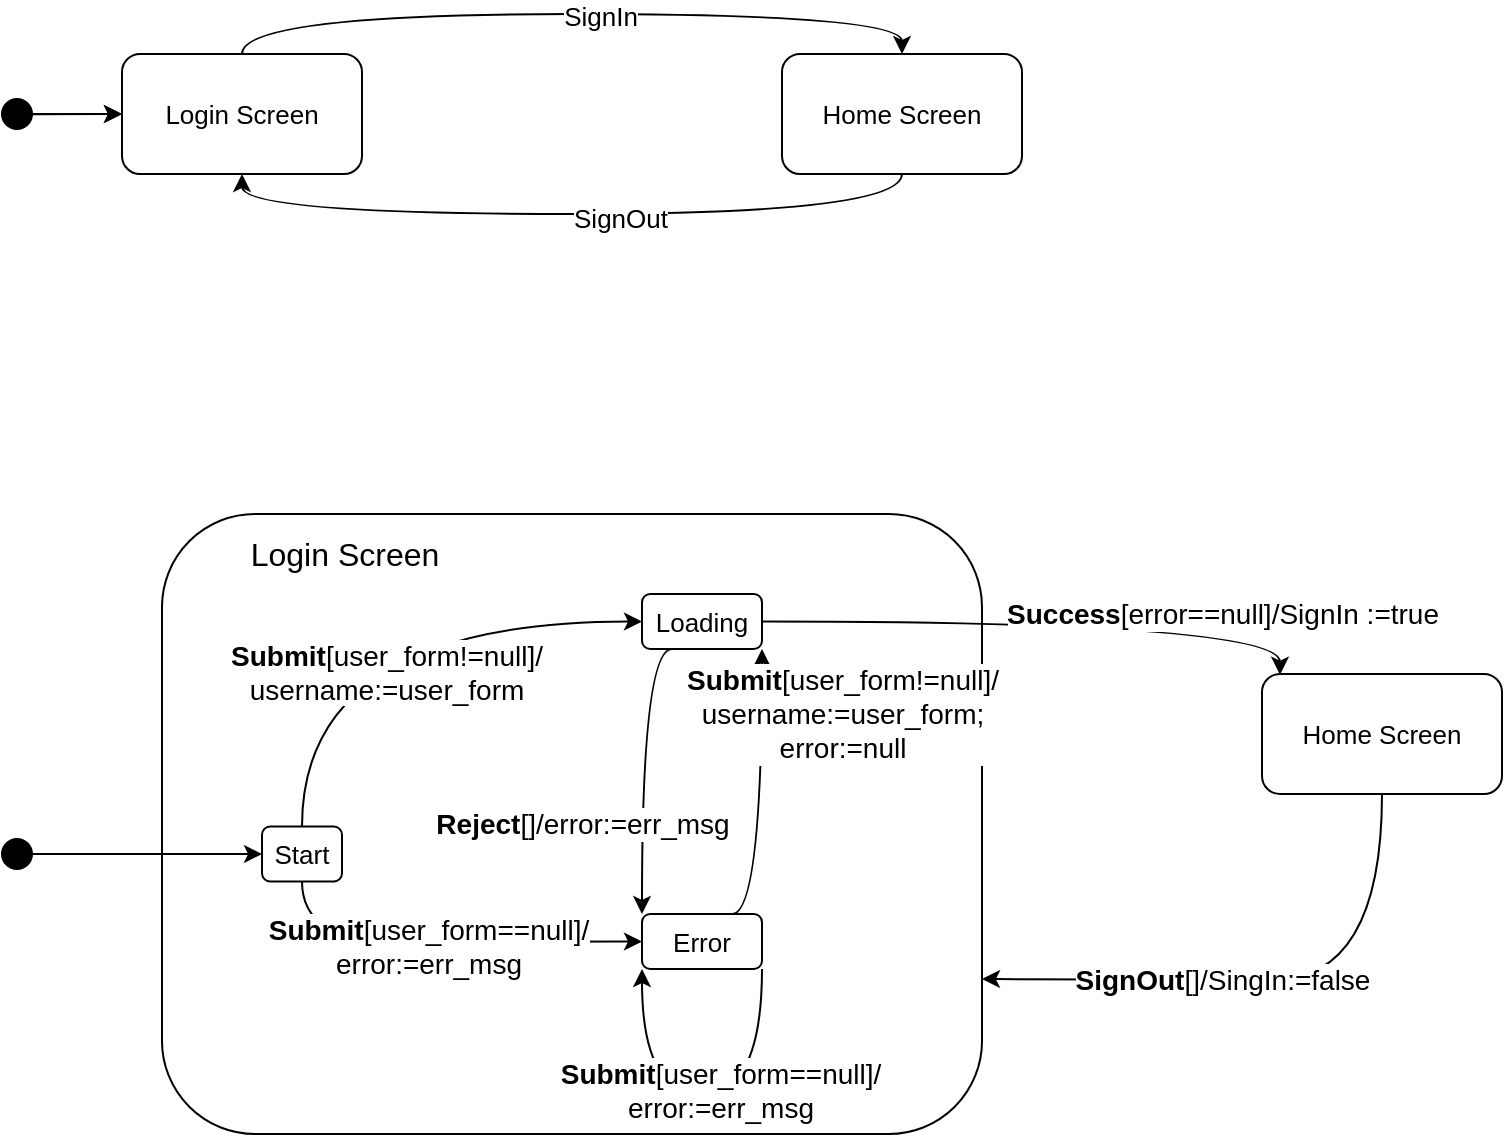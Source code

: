 <mxfile version="14.6.13" type="device" pages="3"><diagram id="0gwEXy1yVFCpDXuD06NH" name="ESFM vs FSM"><mxGraphModel dx="1422" dy="822" grid="0" gridSize="10" guides="1" tooltips="1" connect="1" arrows="1" fold="1" page="1" pageScale="1" pageWidth="850" pageHeight="1100" math="0" shadow="0"><root><mxCell id="0"/><mxCell id="1" parent="0"/><mxCell id="PR4D3I6Z2Fb1omW7vo3H-8" style="edgeStyle=orthogonalEdgeStyle;curved=1;orthogonalLoop=1;jettySize=auto;html=1;entryX=0.5;entryY=0;entryDx=0;entryDy=0;fontSize=13;" parent="1" source="PR4D3I6Z2Fb1omW7vo3H-1" target="PR4D3I6Z2Fb1omW7vo3H-2" edge="1"><mxGeometry relative="1" as="geometry"><Array as="points"><mxPoint x="190" y="300"/><mxPoint x="520" y="300"/></Array></mxGeometry></mxCell><mxCell id="PR4D3I6Z2Fb1omW7vo3H-9" value="&lt;font style=&quot;font-size: 13px;&quot;&gt;SignIn&lt;/font&gt;" style="edgeLabel;html=1;align=center;verticalAlign=middle;resizable=0;points=[];fontSize=13;" parent="PR4D3I6Z2Fb1omW7vo3H-8" vertex="1" connectable="0"><mxGeometry x="0.075" y="-1" relative="1" as="geometry"><mxPoint as="offset"/></mxGeometry></mxCell><mxCell id="PR4D3I6Z2Fb1omW7vo3H-1" value="Login Screen" style="rounded=1;whiteSpace=wrap;html=1;fontSize=13;" parent="1" vertex="1"><mxGeometry x="130" y="320" width="120" height="60" as="geometry"/></mxCell><mxCell id="PR4D3I6Z2Fb1omW7vo3H-10" style="edgeStyle=orthogonalEdgeStyle;curved=1;orthogonalLoop=1;jettySize=auto;html=1;entryX=0.5;entryY=1;entryDx=0;entryDy=0;fontSize=13;" parent="1" source="PR4D3I6Z2Fb1omW7vo3H-2" target="PR4D3I6Z2Fb1omW7vo3H-1" edge="1"><mxGeometry relative="1" as="geometry"><Array as="points"><mxPoint x="520" y="400"/><mxPoint x="190" y="400"/></Array></mxGeometry></mxCell><mxCell id="PR4D3I6Z2Fb1omW7vo3H-11" value="&lt;font style=&quot;font-size: 13px;&quot;&gt;SignOut&lt;/font&gt;" style="edgeLabel;html=1;align=center;verticalAlign=middle;resizable=0;points=[];fontSize=13;" parent="PR4D3I6Z2Fb1omW7vo3H-10" vertex="1" connectable="0"><mxGeometry x="-0.13" y="2" relative="1" as="geometry"><mxPoint as="offset"/></mxGeometry></mxCell><mxCell id="PR4D3I6Z2Fb1omW7vo3H-2" value="Home Screen" style="rounded=1;whiteSpace=wrap;html=1;fontSize=13;" parent="1" vertex="1"><mxGeometry x="460" y="320" width="120" height="60" as="geometry"/></mxCell><mxCell id="EQmkCcw8sAuk17dV9CFy-1" value="" style="endArrow=classic;html=1;entryX=0;entryY=0.5;entryDx=0;entryDy=0;startArrow=none;fontSize=13;" parent="1" source="EQmkCcw8sAuk17dV9CFy-2" target="PR4D3I6Z2Fb1omW7vo3H-1" edge="1"><mxGeometry width="50" height="50" relative="1" as="geometry"><mxPoint x="50" y="350" as="sourcePoint"/><mxPoint x="50" y="320" as="targetPoint"/></mxGeometry></mxCell><mxCell id="EQmkCcw8sAuk17dV9CFy-3" value="" style="edgeStyle=orthogonalEdgeStyle;rounded=0;orthogonalLoop=1;jettySize=auto;html=1;fontSize=13;" parent="1" source="EQmkCcw8sAuk17dV9CFy-2" target="PR4D3I6Z2Fb1omW7vo3H-1" edge="1"><mxGeometry relative="1" as="geometry"/></mxCell><mxCell id="EQmkCcw8sAuk17dV9CFy-2" value="" style="ellipse;whiteSpace=wrap;html=1;aspect=fixed;fillColor=#000000;fontSize=13;" parent="1" vertex="1"><mxGeometry x="70" y="342.5" width="15" height="15" as="geometry"/></mxCell><mxCell id="EQmkCcw8sAuk17dV9CFy-5" value="" style="endArrow=none;html=1;entryX=0;entryY=0.5;entryDx=0;entryDy=0;exitX=1;exitY=0.5;exitDx=0;exitDy=0;fontSize=13;" parent="1" source="EQmkCcw8sAuk17dV9CFy-2" target="EQmkCcw8sAuk17dV9CFy-2" edge="1"><mxGeometry width="50" height="50" relative="1" as="geometry"><mxPoint x="50" y="350" as="sourcePoint"/><mxPoint x="130" y="350" as="targetPoint"/></mxGeometry></mxCell><mxCell id="EQmkCcw8sAuk17dV9CFy-10" value="" style="rounded=1;whiteSpace=wrap;html=1;fontSize=13;" parent="1" vertex="1"><mxGeometry x="150" y="550" width="410" height="310" as="geometry"/></mxCell><mxCell id="EQmkCcw8sAuk17dV9CFy-14" value="" style="endArrow=classic;html=1;startArrow=none;entryX=0;entryY=0.5;entryDx=0;entryDy=0;fontSize=13;" parent="1" source="EQmkCcw8sAuk17dV9CFy-16" target="EQmkCcw8sAuk17dV9CFy-18" edge="1"><mxGeometry width="50" height="50" relative="1" as="geometry"><mxPoint x="190" y="640" as="sourcePoint"/><mxPoint x="140" y="770" as="targetPoint"/></mxGeometry></mxCell><mxCell id="EQmkCcw8sAuk17dV9CFy-16" value="" style="ellipse;whiteSpace=wrap;html=1;aspect=fixed;fillColor=#000000;fontSize=13;" parent="1" vertex="1"><mxGeometry x="70" y="712.5" width="15" height="15" as="geometry"/></mxCell><mxCell id="EQmkCcw8sAuk17dV9CFy-17" value="" style="endArrow=none;html=1;entryX=0;entryY=0.5;entryDx=0;entryDy=0;exitX=1;exitY=0.5;exitDx=0;exitDy=0;fontSize=13;" parent="1" source="EQmkCcw8sAuk17dV9CFy-16" target="EQmkCcw8sAuk17dV9CFy-16" edge="1"><mxGeometry width="50" height="50" relative="1" as="geometry"><mxPoint x="190" y="640" as="sourcePoint"/><mxPoint x="270" y="640" as="targetPoint"/></mxGeometry></mxCell><mxCell id="EQmkCcw8sAuk17dV9CFy-21" style="edgeStyle=orthogonalEdgeStyle;orthogonalLoop=1;jettySize=auto;html=1;entryX=0;entryY=0.5;entryDx=0;entryDy=0;fontColor=#000000;curved=1;fontSize=13;" parent="1" source="EQmkCcw8sAuk17dV9CFy-18" target="EQmkCcw8sAuk17dV9CFy-19" edge="1"><mxGeometry relative="1" as="geometry"><Array as="points"><mxPoint x="220" y="604"/></Array></mxGeometry></mxCell><mxCell id="EQmkCcw8sAuk17dV9CFy-25" value="&lt;b&gt;Submit&lt;/b&gt;[user_form!=null]/&lt;br style=&quot;font-size: 14px&quot;&gt;username:=user_form" style="edgeLabel;html=1;align=center;verticalAlign=middle;resizable=0;points=[];fontColor=#000000;fontSize=14;" parent="EQmkCcw8sAuk17dV9CFy-21" vertex="1" connectable="0"><mxGeometry x="0.057" y="-25" relative="1" as="geometry"><mxPoint as="offset"/></mxGeometry></mxCell><mxCell id="EQmkCcw8sAuk17dV9CFy-28" style="edgeStyle=orthogonalEdgeStyle;curved=1;orthogonalLoop=1;jettySize=auto;html=1;entryX=0;entryY=0.5;entryDx=0;entryDy=0;fontColor=#000000;fontSize=13;" parent="1" source="EQmkCcw8sAuk17dV9CFy-18" target="EQmkCcw8sAuk17dV9CFy-20" edge="1"><mxGeometry relative="1" as="geometry"><Array as="points"><mxPoint x="220" y="764"/><mxPoint x="315" y="764"/></Array></mxGeometry></mxCell><mxCell id="EQmkCcw8sAuk17dV9CFy-29" value="&lt;b&gt;Submit&lt;/b&gt;[user_form==null]/&lt;br style=&quot;font-size: 14px&quot;&gt;error:=err_msg" style="edgeLabel;html=1;align=center;verticalAlign=middle;resizable=0;points=[];fontColor=#000000;fontSize=14;" parent="EQmkCcw8sAuk17dV9CFy-28" vertex="1" connectable="0"><mxGeometry x="-0.073" y="-2" relative="1" as="geometry"><mxPoint as="offset"/></mxGeometry></mxCell><mxCell id="EQmkCcw8sAuk17dV9CFy-18" value="Start" style="rounded=1;whiteSpace=wrap;html=1;fillColor=#FFFFFF;fontSize=13;" parent="1" vertex="1"><mxGeometry x="200" y="706.25" width="40" height="27.5" as="geometry"/></mxCell><mxCell id="EQmkCcw8sAuk17dV9CFy-22" style="edgeStyle=orthogonalEdgeStyle;curved=1;orthogonalLoop=1;jettySize=auto;html=1;entryX=0;entryY=0;entryDx=0;entryDy=0;fontColor=#000000;exitX=0.25;exitY=1;exitDx=0;exitDy=0;fontSize=13;" parent="1" source="EQmkCcw8sAuk17dV9CFy-19" target="EQmkCcw8sAuk17dV9CFy-20" edge="1"><mxGeometry relative="1" as="geometry"><Array as="points"><mxPoint x="390" y="618"/></Array></mxGeometry></mxCell><mxCell id="EQmkCcw8sAuk17dV9CFy-26" value="&lt;b&gt;Reject&lt;/b&gt;[]/error:=err_msg" style="edgeLabel;html=1;align=center;verticalAlign=middle;resizable=0;points=[];fontColor=#000000;fontSize=14;" parent="EQmkCcw8sAuk17dV9CFy-22" vertex="1" connectable="0"><mxGeometry x="-0.204" y="2" relative="1" as="geometry"><mxPoint x="-32" y="44" as="offset"/></mxGeometry></mxCell><mxCell id="EQmkCcw8sAuk17dV9CFy-24" style="edgeStyle=orthogonalEdgeStyle;curved=1;orthogonalLoop=1;jettySize=auto;html=1;fontColor=#000000;entryX=0.075;entryY=0.006;entryDx=0;entryDy=0;entryPerimeter=0;fontSize=13;" parent="1" source="EQmkCcw8sAuk17dV9CFy-19" target="EQmkCcw8sAuk17dV9CFy-33" edge="1"><mxGeometry relative="1" as="geometry"><mxPoint x="710" y="640" as="targetPoint"/></mxGeometry></mxCell><mxCell id="EQmkCcw8sAuk17dV9CFy-32" value="&lt;b&gt;Success&lt;/b&gt;[error==null]/SignIn :=true" style="edgeLabel;html=1;align=center;verticalAlign=middle;resizable=0;points=[];fontColor=#000000;fontSize=14;" parent="EQmkCcw8sAuk17dV9CFy-24" vertex="1" connectable="0"><mxGeometry x="-0.013" y="-4" relative="1" as="geometry"><mxPoint x="89" y="-8" as="offset"/></mxGeometry></mxCell><mxCell id="EQmkCcw8sAuk17dV9CFy-19" value="Loading" style="rounded=1;whiteSpace=wrap;html=1;fillColor=#FFFFFF;fontSize=13;" parent="1" vertex="1"><mxGeometry x="390" y="590" width="60" height="27.5" as="geometry"/></mxCell><mxCell id="EQmkCcw8sAuk17dV9CFy-23" style="edgeStyle=orthogonalEdgeStyle;curved=1;orthogonalLoop=1;jettySize=auto;html=1;entryX=1;entryY=1;entryDx=0;entryDy=0;fontColor=#000000;exitX=0.75;exitY=0;exitDx=0;exitDy=0;fontSize=13;" parent="1" source="EQmkCcw8sAuk17dV9CFy-20" target="EQmkCcw8sAuk17dV9CFy-19" edge="1"><mxGeometry relative="1" as="geometry"><Array as="points"><mxPoint x="450" y="750"/></Array></mxGeometry></mxCell><mxCell id="EQmkCcw8sAuk17dV9CFy-27" value="&lt;b&gt;Submit&lt;/b&gt;[user_form!=null]/&lt;br style=&quot;font-size: 14px&quot;&gt;username:=user_form;&lt;br style=&quot;font-size: 14px&quot;&gt;error:=null" style="edgeLabel;html=1;align=center;verticalAlign=middle;resizable=0;points=[];fontColor=#000000;fontSize=14;" parent="EQmkCcw8sAuk17dV9CFy-23" vertex="1" connectable="0"><mxGeometry x="0.226" y="1" relative="1" as="geometry"><mxPoint x="41" y="-25" as="offset"/></mxGeometry></mxCell><mxCell id="EQmkCcw8sAuk17dV9CFy-20" value="Error" style="rounded=1;whiteSpace=wrap;html=1;fillColor=#FFFFFF;fontSize=13;" parent="1" vertex="1"><mxGeometry x="390" y="750" width="60" height="27.5" as="geometry"/></mxCell><mxCell id="EQmkCcw8sAuk17dV9CFy-30" style="edgeStyle=orthogonalEdgeStyle;curved=1;orthogonalLoop=1;jettySize=auto;html=1;entryX=0;entryY=1;entryDx=0;entryDy=0;fontColor=#000000;exitX=1;exitY=1;exitDx=0;exitDy=0;fontSize=13;" parent="1" source="EQmkCcw8sAuk17dV9CFy-20" target="EQmkCcw8sAuk17dV9CFy-20" edge="1"><mxGeometry relative="1" as="geometry"><Array as="points"><mxPoint x="450" y="840"/><mxPoint x="390" y="840"/></Array></mxGeometry></mxCell><mxCell id="EQmkCcw8sAuk17dV9CFy-31" value="&lt;b&gt;Submit&lt;/b&gt;[user_form==null]/&lt;br style=&quot;font-size: 14px&quot;&gt;error:=err_msg" style="edgeLabel;html=1;align=center;verticalAlign=middle;resizable=0;points=[];fontColor=#000000;fontSize=14;" parent="EQmkCcw8sAuk17dV9CFy-30" vertex="1" connectable="0"><mxGeometry x="-0.099" y="-2" relative="1" as="geometry"><mxPoint as="offset"/></mxGeometry></mxCell><mxCell id="EQmkCcw8sAuk17dV9CFy-34" style="edgeStyle=orthogonalEdgeStyle;curved=1;orthogonalLoop=1;jettySize=auto;html=1;entryX=1;entryY=0.75;entryDx=0;entryDy=0;fontColor=#000000;exitX=0.5;exitY=1;exitDx=0;exitDy=0;fontSize=13;" parent="1" source="EQmkCcw8sAuk17dV9CFy-33" target="EQmkCcw8sAuk17dV9CFy-10" edge="1"><mxGeometry relative="1" as="geometry"><Array as="points"><mxPoint x="760" y="783"/><mxPoint x="650" y="783"/></Array></mxGeometry></mxCell><mxCell id="EQmkCcw8sAuk17dV9CFy-35" value="&lt;b&gt;SignOut&lt;/b&gt;[]/SingIn:=false" style="edgeLabel;html=1;align=center;verticalAlign=middle;resizable=0;points=[];fontColor=#000000;fontSize=14;" parent="EQmkCcw8sAuk17dV9CFy-34" vertex="1" connectable="0"><mxGeometry x="0.184" relative="1" as="geometry"><mxPoint as="offset"/></mxGeometry></mxCell><mxCell id="EQmkCcw8sAuk17dV9CFy-33" value="Home Screen" style="rounded=1;whiteSpace=wrap;html=1;fontSize=13;" parent="1" vertex="1"><mxGeometry x="700" y="630" width="120" height="60" as="geometry"/></mxCell><mxCell id="EQmkCcw8sAuk17dV9CFy-36" value="Login Screen" style="text;html=1;strokeColor=none;fillColor=none;align=center;verticalAlign=middle;whiteSpace=wrap;rounded=0;fontColor=#000000;fontSize=16;" parent="1" vertex="1"><mxGeometry x="180" y="560" width="123" height="20" as="geometry"/></mxCell></root></mxGraphModel></diagram><diagram id="OyNhcuCazkKyxk-_oV7g" name="tahap-tahap"><mxGraphModel dx="1381" dy="567" grid="0" gridSize="10" guides="1" tooltips="1" connect="1" arrows="1" fold="1" page="0" pageScale="1" pageWidth="850" pageHeight="1100" math="0" shadow="0"><root><mxCell id="xmiNijwPeCkzgcufc5pX-0"/><mxCell id="xmiNijwPeCkzgcufc5pX-1" parent="xmiNijwPeCkzgcufc5pX-0"/><mxCell id="xmiNijwPeCkzgcufc5pX-6" style="edgeStyle=orthogonalEdgeStyle;rounded=0;orthogonalLoop=1;jettySize=auto;html=1;entryX=0;entryY=0.5;entryDx=0;entryDy=0;fontSize=13;" edge="1" parent="xmiNijwPeCkzgcufc5pX-1" source="xmiNijwPeCkzgcufc5pX-2" target="xmiNijwPeCkzgcufc5pX-3"><mxGeometry relative="1" as="geometry"/></mxCell><mxCell id="xmiNijwPeCkzgcufc5pX-2" value="Mulai" style="ellipse;whiteSpace=wrap;html=1;aspect=fixed;fontSize=13;" vertex="1" parent="xmiNijwPeCkzgcufc5pX-1"><mxGeometry x="-306" y="360" width="80" height="80" as="geometry"/></mxCell><mxCell id="xmiNijwPeCkzgcufc5pX-7" style="edgeStyle=orthogonalEdgeStyle;rounded=0;orthogonalLoop=1;jettySize=auto;html=1;entryX=0;entryY=0.5;entryDx=0;entryDy=0;fontSize=13;" edge="1" parent="xmiNijwPeCkzgcufc5pX-1" source="xmiNijwPeCkzgcufc5pX-3" target="xmiNijwPeCkzgcufc5pX-4"><mxGeometry relative="1" as="geometry"/></mxCell><mxCell id="xmiNijwPeCkzgcufc5pX-3" value="Pemetaan Fitur" style="rounded=0;whiteSpace=wrap;html=1;fontSize=13;" vertex="1" parent="xmiNijwPeCkzgcufc5pX-1"><mxGeometry x="-209" y="370" width="120" height="60" as="geometry"/></mxCell><mxCell id="xmiNijwPeCkzgcufc5pX-8" style="edgeStyle=orthogonalEdgeStyle;rounded=0;orthogonalLoop=1;jettySize=auto;html=1;fontSize=13;" edge="1" parent="xmiNijwPeCkzgcufc5pX-1" source="xmiNijwPeCkzgcufc5pX-4" target="xmiNijwPeCkzgcufc5pX-5"><mxGeometry relative="1" as="geometry"/></mxCell><mxCell id="xmiNijwPeCkzgcufc5pX-4" value="Pembuatan Model(EFSM)" style="rounded=0;whiteSpace=wrap;html=1;fontSize=13;" vertex="1" parent="xmiNijwPeCkzgcufc5pX-1"><mxGeometry x="-72" y="370" width="120" height="60" as="geometry"/></mxCell><mxCell id="TYRdl-WtJv-RMIHlgT_9-1" style="edgeStyle=orthogonalEdgeStyle;rounded=0;orthogonalLoop=1;jettySize=auto;html=1;entryX=0;entryY=0.5;entryDx=0;entryDy=0;fontSize=13;" edge="1" parent="xmiNijwPeCkzgcufc5pX-1" source="xmiNijwPeCkzgcufc5pX-5" target="TYRdl-WtJv-RMIHlgT_9-0"><mxGeometry relative="1" as="geometry"/></mxCell><mxCell id="xmiNijwPeCkzgcufc5pX-5" value="&lt;span style=&quot;font-size: 13px;&quot;&gt;Persiapan test case dan automation testing&lt;/span&gt;" style="rounded=0;whiteSpace=wrap;html=1;fontSize=13;" vertex="1" parent="xmiNijwPeCkzgcufc5pX-1"><mxGeometry x="63" y="370" width="120" height="60" as="geometry"/></mxCell><mxCell id="TYRdl-WtJv-RMIHlgT_9-2" style="edgeStyle=orthogonalEdgeStyle;rounded=0;orthogonalLoop=1;jettySize=auto;html=1;entryX=0;entryY=0.5;entryDx=0;entryDy=0;fontSize=13;" edge="1" parent="xmiNijwPeCkzgcufc5pX-1" source="TYRdl-WtJv-RMIHlgT_9-0" target="TYRdl-WtJv-RMIHlgT_9-3"><mxGeometry relative="1" as="geometry"><mxPoint x="550" y="400" as="targetPoint"/></mxGeometry></mxCell><mxCell id="TYRdl-WtJv-RMIHlgT_9-0" value="Eksekusi Model based testing" style="rounded=0;whiteSpace=wrap;html=1;fontSize=13;" vertex="1" parent="xmiNijwPeCkzgcufc5pX-1"><mxGeometry x="200" y="370" width="120" height="60" as="geometry"/></mxCell><mxCell id="TYRdl-WtJv-RMIHlgT_9-7" style="edgeStyle=orthogonalEdgeStyle;rounded=0;orthogonalLoop=1;jettySize=auto;html=1;entryX=0;entryY=0.5;entryDx=0;entryDy=0;fontSize=13;" edge="1" parent="xmiNijwPeCkzgcufc5pX-1" source="TYRdl-WtJv-RMIHlgT_9-3" target="TYRdl-WtJv-RMIHlgT_9-6"><mxGeometry relative="1" as="geometry"/></mxCell><mxCell id="TYRdl-WtJv-RMIHlgT_9-3" value="Evaluasi dan Menganalisa hasil" style="rounded=0;whiteSpace=wrap;html=1;fontSize=13;" vertex="1" parent="xmiNijwPeCkzgcufc5pX-1"><mxGeometry x="337" y="370" width="120" height="60" as="geometry"/></mxCell><mxCell id="TYRdl-WtJv-RMIHlgT_9-6" value="Selesai" style="ellipse;whiteSpace=wrap;html=1;aspect=fixed;fontSize=13;" vertex="1" parent="xmiNijwPeCkzgcufc5pX-1"><mxGeometry x="474" y="360" width="80" height="80" as="geometry"/></mxCell></root></mxGraphModel></diagram><diagram id="o7enOFbqnxbbG_r3bGmY" name="Contoh Model"><mxGraphModel dx="1252" dy="1182" grid="1" gridSize="10" guides="1" tooltips="1" connect="1" arrows="1" fold="1" page="1" pageScale="1" pageWidth="850" pageHeight="1100" math="0" shadow="0"><root><mxCell id="XZq60KMTi8oSWFOY6-zk-0"/><mxCell id="XZq60KMTi8oSWFOY6-zk-1" parent="XZq60KMTi8oSWFOY6-zk-0"/><mxCell id="XZq60KMTi8oSWFOY6-zk-2" value="&lt;font style=&quot;font-size: 16px&quot;&gt;V_CreateScreen&lt;/font&gt;" style="rounded=1;whiteSpace=wrap;html=1;" vertex="1" parent="XZq60KMTi8oSWFOY6-zk-1"><mxGeometry x="250" y="300" width="130" height="50" as="geometry"/></mxCell><mxCell id="XZq60KMTi8oSWFOY6-zk-7" style="edgeStyle=orthogonalEdgeStyle;rounded=0;orthogonalLoop=1;jettySize=auto;html=1;entryX=0.25;entryY=1;entryDx=0;entryDy=0;" edge="1" parent="XZq60KMTi8oSWFOY6-zk-1" source="XZq60KMTi8oSWFOY6-zk-3" target="XZq60KMTi8oSWFOY6-zk-6"><mxGeometry relative="1" as="geometry"/></mxCell><mxCell id="XZq60KMTi8oSWFOY6-zk-3" value="&lt;font style=&quot;font-size: 16px&quot;&gt;V_LibraryScreen&lt;/font&gt;" style="rounded=1;whiteSpace=wrap;html=1;" vertex="1" parent="XZq60KMTi8oSWFOY6-zk-1"><mxGeometry x="-10" y="540" width="130" height="50" as="geometry"/></mxCell><mxCell id="XZq60KMTi8oSWFOY6-zk-4" value="&lt;font style=&quot;font-size: 16px&quot;&gt;V_GameScreen&lt;/font&gt;" style="rounded=1;whiteSpace=wrap;html=1;" vertex="1" parent="XZq60KMTi8oSWFOY6-zk-1"><mxGeometry x="330" y="525" width="130" height="50" as="geometry"/></mxCell><mxCell id="XZq60KMTi8oSWFOY6-zk-5" value="&lt;font style=&quot;font-size: 16px&quot;&gt;V_DiscoverScreen&lt;/font&gt;" style="rounded=1;whiteSpace=wrap;html=1;" vertex="1" parent="XZq60KMTi8oSWFOY6-zk-1"><mxGeometry x="160" y="550" width="140" height="50" as="geometry"/></mxCell><mxCell id="XZq60KMTi8oSWFOY6-zk-8" style="edgeStyle=orthogonalEdgeStyle;rounded=0;orthogonalLoop=1;jettySize=auto;html=1;entryX=0.75;entryY=0;entryDx=0;entryDy=0;" edge="1" parent="XZq60KMTi8oSWFOY6-zk-1" source="XZq60KMTi8oSWFOY6-zk-6" target="XZq60KMTi8oSWFOY6-zk-3"><mxGeometry relative="1" as="geometry"/></mxCell><mxCell id="XZq60KMTi8oSWFOY6-zk-6" value="&lt;font style=&quot;font-size: 16px&quot;&gt;V_HomeScreen&lt;/font&gt;" style="rounded=1;whiteSpace=wrap;html=1;" vertex="1" parent="XZq60KMTi8oSWFOY6-zk-1"><mxGeometry x="20" y="290" width="130" height="50" as="geometry"/></mxCell></root></mxGraphModel></diagram></mxfile>